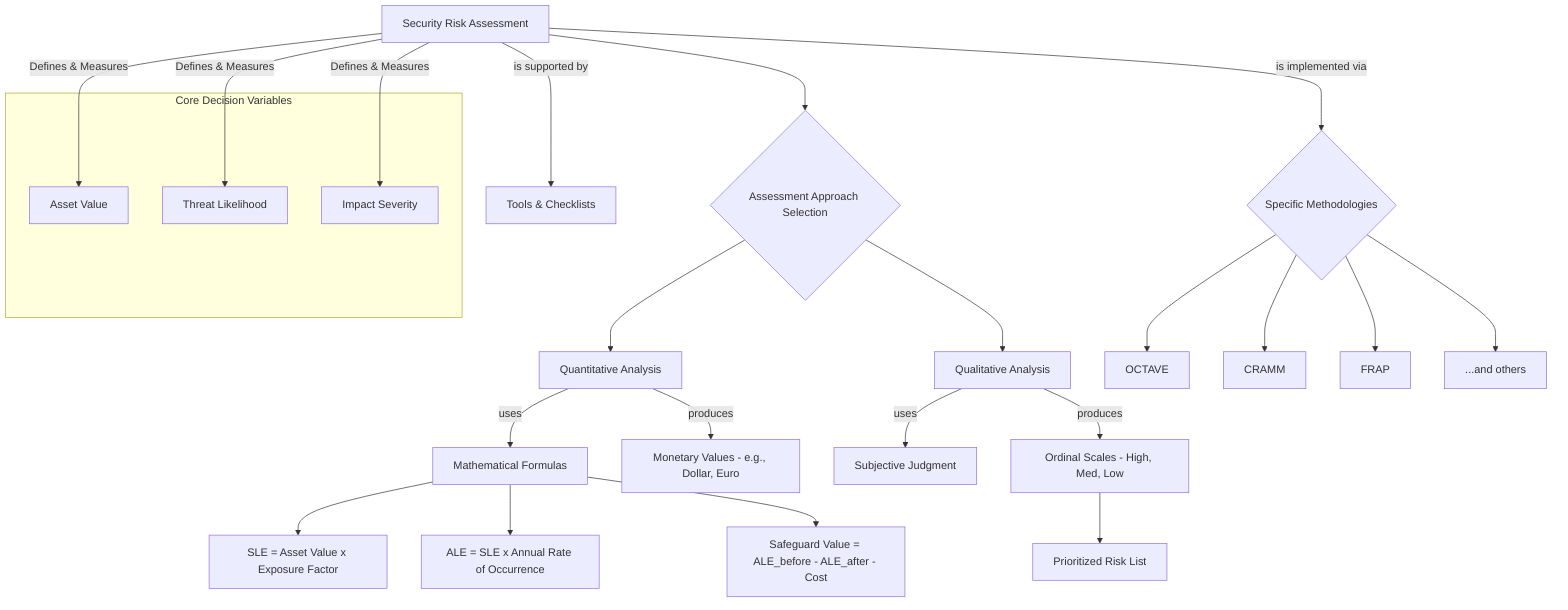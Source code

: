 graph TD
    A[Security Risk Assessment] --> B{Assessment Approach Selection};
    B --> C[Quantitative Analysis];
    B --> D[Qualitative Analysis];

    subgraph "Core Decision Variables"
        V1[Asset Value]
        V2[Threat Likelihood]
        V3[Impact Severity]
    end

    A -- Defines & Measures --> V1;
    A -- Defines & Measures --> V2;
    A -- Defines & Measures --> V3;

    C -- uses --> F1[Mathematical Formulas];
    C -- produces --> F2[Monetary Values - e.g., Dollar, Euro];
    F1 --> G["SLE = Asset Value x Exposure Factor"];
    F1 --> H["ALE = SLE x Annual Rate of Occurrence"];
    F1 --> I["Safeguard Value = ALE_before - ALE_after - Cost"];

    D -- uses --> K1[Subjective Judgment];
    D -- produces --> K2[Ordinal Scales - High, Med, Low];
    K2 --> L[Prioritized Risk List];


    A -- is supported by --> M[Tools & Checklists];
    A -- is implemented via --> N{Specific Methodologies};
    N --> O[OCTAVE];
    N --> P[CRAMM];
    N --> Q[FRAP];
    N --> R[...and others];